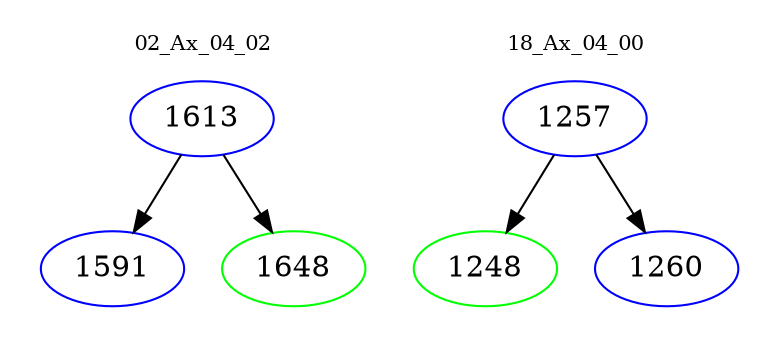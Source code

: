 digraph{
subgraph cluster_0 {
color = white
label = "02_Ax_04_02";
fontsize=10;
T0_1613 [label="1613", color="blue"]
T0_1613 -> T0_1591 [color="black"]
T0_1591 [label="1591", color="blue"]
T0_1613 -> T0_1648 [color="black"]
T0_1648 [label="1648", color="green"]
}
subgraph cluster_1 {
color = white
label = "18_Ax_04_00";
fontsize=10;
T1_1257 [label="1257", color="blue"]
T1_1257 -> T1_1248 [color="black"]
T1_1248 [label="1248", color="green"]
T1_1257 -> T1_1260 [color="black"]
T1_1260 [label="1260", color="blue"]
}
}
